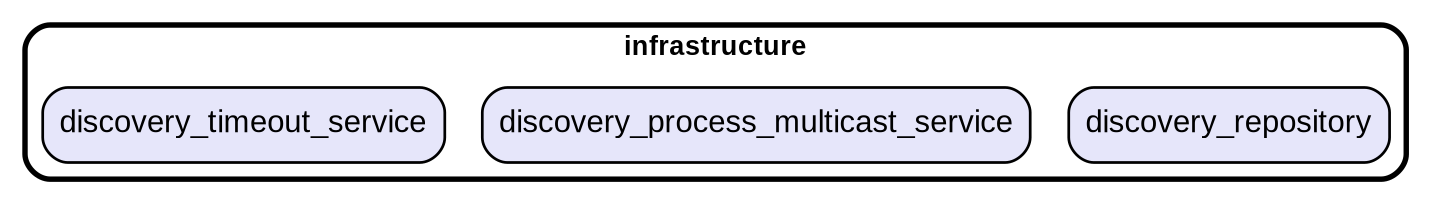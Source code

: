 digraph "" {
  graph [style=rounded fontname="Arial Black" fontsize=13 penwidth=2.6];
  node [shape=rect style="filled,rounded" fontname=Arial fontsize=15 fillcolor=Lavender penwidth=1.3];
  edge [penwidth=1.3];
  "/discovery_repository.dart" [label="discovery_repository"];
  "/discovery_process_multicast_service.dart" [label="discovery_process_multicast_service"];
  "/discovery_timeout_service.dart" [label="discovery_timeout_service"];
  subgraph "cluster~" {
    label="infrastructure";
    "/discovery_repository.dart";
    "/discovery_process_multicast_service.dart";
    "/discovery_timeout_service.dart";
  }
}
